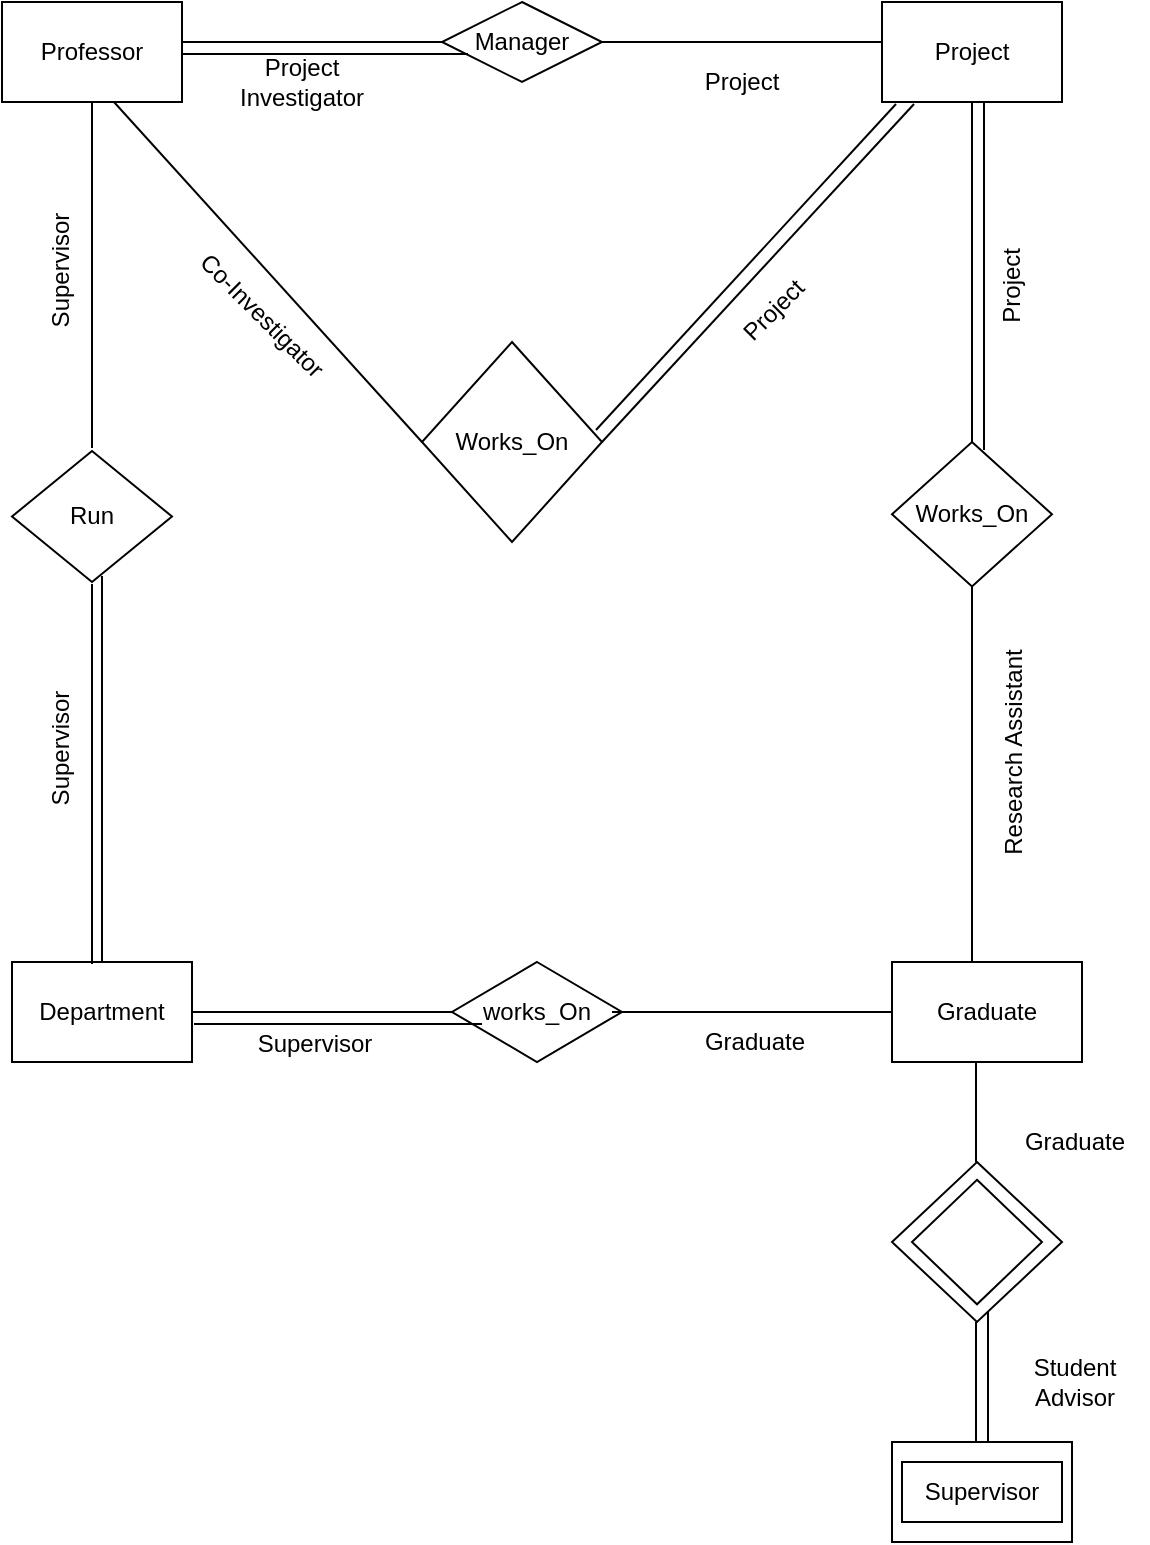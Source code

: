<mxfile type="github" version="14.2.9"><diagram id="zzBjoj9Kv_qoTOmiWQ99" name="Page-1"><mxGraphModel grid="1" shadow="0" math="0" pageHeight="1654" pageWidth="1169" pageScale="1" page="1" fold="1" arrows="1" connect="1" tooltips="1" guides="1" gridSize="10" dy="480" dx="868"><root><mxCell id="0"/><mxCell id="1" parent="0"/><mxCell id="fqFjoD4bvNdqLyDosjun-1" value="" parent="1" edge="1" style="rounded=0;html=1;jettySize=auto;orthogonalLoop=1;fontSize=11;endArrow=block;endFill=0;endSize=8;strokeWidth=1;shadow=0;labelBackgroundColor=none;edgeStyle=orthogonalEdgeStyle;"><mxGeometry as="geometry" relative="1"><mxPoint as="sourcePoint" y="40" x="100"/></mxGeometry></mxCell><mxCell id="fqFjoD4bvNdqLyDosjun-2" value="Yes" parent="1" edge="1" style="rounded=0;html=1;jettySize=auto;orthogonalLoop=1;fontSize=11;endArrow=block;endFill=0;endSize=8;strokeWidth=1;shadow=0;labelBackgroundColor=none;edgeStyle=orthogonalEdgeStyle;"><mxGeometry as="geometry" relative="1" y="20"><mxPoint as="offset"/><mxPoint as="sourcePoint" y="170" x="100"/></mxGeometry></mxCell><mxCell id="fqFjoD4bvNdqLyDosjun-3" value="No" parent="1" edge="1" style="edgeStyle=orthogonalEdgeStyle;rounded=0;html=1;jettySize=auto;orthogonalLoop=1;fontSize=11;endArrow=block;endFill=0;endSize=8;strokeWidth=1;shadow=0;labelBackgroundColor=none;"><mxGeometry as="geometry" relative="1" y="10"><mxPoint as="offset"/><mxPoint as="sourcePoint" y="130" x="150"/></mxGeometry></mxCell><mxCell id="fqFjoD4bvNdqLyDosjun-4" value="Yes" parent="1" edge="1" style="edgeStyle=orthogonalEdgeStyle;rounded=0;html=1;jettySize=auto;orthogonalLoop=1;fontSize=11;endArrow=block;endFill=0;endSize=8;strokeWidth=1;shadow=0;labelBackgroundColor=none;"><mxGeometry as="geometry" relative="1" y="10"><mxPoint as="offset"/><mxPoint as="sourcePoint" y="250" x="150"/></mxGeometry></mxCell><mxCell id="fqFjoD4bvNdqLyDosjun-5" value="Professor" parent="1" style="rounded=0;whiteSpace=wrap;html=1;" vertex="1"><mxGeometry as="geometry" y="200" x="267" height="50" width="90"/></mxCell><mxCell id="fqFjoD4bvNdqLyDosjun-6" value="Project" parent="1" style="rounded=0;whiteSpace=wrap;html=1;" vertex="1"><mxGeometry as="geometry" y="200" x="707" height="50" width="90"/></mxCell><mxCell id="fqFjoD4bvNdqLyDosjun-7" value="Manager" parent="1" style="rhombus;whiteSpace=wrap;html=1;" vertex="1"><mxGeometry as="geometry" y="200" x="487" height="40" width="80"/></mxCell><mxCell id="fqFjoD4bvNdqLyDosjun-8" value="" parent="1" edge="1" target="fqFjoD4bvNdqLyDosjun-7" style="endArrow=none;html=1;entryX=0;entryY=0.5;entryDx=0;entryDy=0;"><mxGeometry as="geometry" relative="1" height="50" width="50"><mxPoint as="sourcePoint" y="220" x="357"/><mxPoint as="targetPoint" y="60" x="417"/><Array as="points"/></mxGeometry></mxCell><mxCell id="fqFjoD4bvNdqLyDosjun-9" value="" parent="1" edge="1" style="endArrow=none;html=1;"><mxGeometry as="geometry" relative="1" height="50" width="50"><mxPoint as="sourcePoint" y="220" x="567"/><mxPoint as="targetPoint" y="220" x="707"/><Array as="points"/></mxGeometry></mxCell><mxCell id="fqFjoD4bvNdqLyDosjun-10" value="" parent="1" edge="1" style="endArrow=none;html=1;entryX=0;entryY=1;entryDx=0;entryDy=0;"><mxGeometry as="geometry" relative="1" height="50" width="50"><mxPoint as="sourcePoint" y="226" x="357"/><mxPoint as="targetPoint" y="226" x="500"/><Array as="points"/></mxGeometry></mxCell><mxCell id="fqFjoD4bvNdqLyDosjun-11" value="Department" parent="1" style="rounded=0;whiteSpace=wrap;html=1;" vertex="1"><mxGeometry as="geometry" y="680" x="272" height="50" width="90"/></mxCell><mxCell id="fqFjoD4bvNdqLyDosjun-12" value="Graduate" parent="1" style="rounded=0;whiteSpace=wrap;html=1;" vertex="1"><mxGeometry as="geometry" y="680" x="712" height="50" width="95"/></mxCell><mxCell id="fqFjoD4bvNdqLyDosjun-13" value="" parent="1" edge="1" target="fqFjoD4bvNdqLyDosjun-14" style="endArrow=none;html=1;entryX=0;entryY=0.5;entryDx=0;entryDy=0;exitX=1;exitY=0.5;exitDx=0;exitDy=0;" source="fqFjoD4bvNdqLyDosjun-11"><mxGeometry as="geometry" relative="1" height="50" width="50"><mxPoint as="sourcePoint" y="780" x="367"/><mxPoint as="targetPoint" y="660" x="417"/><Array as="points"/></mxGeometry></mxCell><mxCell id="fqFjoD4bvNdqLyDosjun-14" value="works_On" parent="1" style="rhombus;whiteSpace=wrap;html=1;" vertex="1"><mxGeometry as="geometry" y="680" x="492" height="50" width="85"/></mxCell><mxCell id="fqFjoD4bvNdqLyDosjun-15" value="" parent="1" edge="1" style="endArrow=none;html=1;entryX=0;entryY=0.5;entryDx=0;entryDy=0;"><mxGeometry as="geometry" relative="1" height="50" width="50"><mxPoint as="sourcePoint" y="705" x="572"/><mxPoint as="targetPoint" y="705" x="712"/><Array as="points"/></mxGeometry></mxCell><mxCell id="fqFjoD4bvNdqLyDosjun-16" value="" parent="1" edge="1" target="fqFjoD4bvNdqLyDosjun-17" style="endArrow=none;html=1;entryX=0.5;entryY=1;entryDx=0;entryDy=0;"><mxGeometry as="geometry" relative="1" height="50" width="50"><mxPoint as="sourcePoint" y="680" x="752"/><mxPoint as="targetPoint" y="450" x="751.5"/><Array as="points"/></mxGeometry></mxCell><mxCell id="fqFjoD4bvNdqLyDosjun-17" value="Works_On" parent="1" style="rhombus;whiteSpace=wrap;html=1;" vertex="1"><mxGeometry as="geometry" y="420" x="712" height="72.25" width="80"/></mxCell><mxCell id="fqFjoD4bvNdqLyDosjun-18" value="" parent="1" edge="1" target="fqFjoD4bvNdqLyDosjun-6" style="endArrow=none;html=1;exitX=0.5;exitY=0;exitDx=0;exitDy=0;" source="fqFjoD4bvNdqLyDosjun-17"><mxGeometry as="geometry" relative="1" height="50" width="50"><mxPoint as="sourcePoint" y="460" x="752"/><mxPoint as="targetPoint" y="253" x="752"/><Array as="points"><mxPoint y="350" x="752"/></Array></mxGeometry></mxCell><mxCell id="fqFjoD4bvNdqLyDosjun-19" value="" parent="1" edge="1" style="endArrow=none;html=1;exitX=0.5;exitY=0;exitDx=0;exitDy=0;"><mxGeometry as="geometry" relative="1" height="50" width="50"><mxPoint as="sourcePoint" y="681" x="312"/><mxPoint as="targetPoint" y="491" x="312"/><Array as="points"/></mxGeometry></mxCell><mxCell id="fqFjoD4bvNdqLyDosjun-20" value="Run" parent="1" style="rhombus;whiteSpace=wrap;html=1;" vertex="1"><mxGeometry as="geometry" y="424.5" x="272" height="65.5" width="80"/></mxCell><mxCell id="fqFjoD4bvNdqLyDosjun-21" value="" parent="1" edge="1" target="fqFjoD4bvNdqLyDosjun-5" style="endArrow=none;html=1;entryX=0.5;entryY=1;entryDx=0;entryDy=0;"><mxGeometry as="geometry" relative="1" height="50" width="50"><mxPoint as="sourcePoint" y="423" x="312"/><mxPoint as="targetPoint" y="253" x="312"/><Array as="points"/></mxGeometry></mxCell><mxCell id="fqFjoD4bvNdqLyDosjun-22" value="" parent="1" edge="1" style="endArrow=none;html=1;"><mxGeometry as="geometry" relative="1" height="50" width="50"><mxPoint as="sourcePoint" y="680" x="317"/><mxPoint as="targetPoint" y="487" x="317"/><Array as="points"/></mxGeometry></mxCell><mxCell id="fqFjoD4bvNdqLyDosjun-23" value="" parent="1" edge="1" style="endArrow=none;html=1;"><mxGeometry as="geometry" relative="1" height="50" width="50"><mxPoint as="sourcePoint" y="424" x="758"/><mxPoint as="targetPoint" y="250" x="758"/><Array as="points"><mxPoint y="348.5" x="758"/></Array></mxGeometry></mxCell><mxCell id="fqFjoD4bvNdqLyDosjun-24" value="" parent="1" edge="1" target="fqFjoD4bvNdqLyDosjun-14" style="endArrow=none;html=1;entryX=0;entryY=0.5;entryDx=0;entryDy=0;"><mxGeometry as="geometry" relative="1" height="50" width="50"><mxPoint as="sourcePoint" y="705" x="362"/><mxPoint as="targetPoint" y="705" x="502"/><Array as="points"/></mxGeometry></mxCell><mxCell id="fqFjoD4bvNdqLyDosjun-25" value="" parent="1" style="rounded=0;whiteSpace=wrap;html=1;" vertex="1"><mxGeometry as="geometry" y="920" x="712" height="50" width="90"/></mxCell><mxCell id="fqFjoD4bvNdqLyDosjun-26" value="" parent="1" style="rhombus;whiteSpace=wrap;html=1;" vertex="1"><mxGeometry as="geometry" y="780" x="712" height="80" width="85"/></mxCell><mxCell id="fqFjoD4bvNdqLyDosjun-27" value="" parent="1" edge="1" style="endArrow=none;html=1;"><mxGeometry as="geometry" relative="1" height="50" width="50"><mxPoint as="sourcePoint" y="780" x="754"/><mxPoint as="targetPoint" y="730" x="754"/><Array as="points"/></mxGeometry></mxCell><mxCell id="fqFjoD4bvNdqLyDosjun-28" value="" parent="1" edge="1" style="endArrow=none;html=1;"><mxGeometry as="geometry" relative="1" height="50" width="50"><mxPoint as="sourcePoint" y="711" x="363"/><mxPoint as="targetPoint" y="711" x="507"/><Array as="points"/></mxGeometry></mxCell><mxCell id="fqFjoD4bvNdqLyDosjun-29" value="" parent="1" style="rhombus;whiteSpace=wrap;html=1;" vertex="1"><mxGeometry as="geometry" y="788.88" x="722" height="62.25" width="65"/></mxCell><mxCell id="fqFjoD4bvNdqLyDosjun-30" value="" parent="1" edge="1" style="endArrow=none;html=1;"><mxGeometry as="geometry" relative="1" height="50" width="50"><mxPoint as="sourcePoint" y="920" x="754"/><mxPoint as="targetPoint" y="860" x="754"/><Array as="points"/></mxGeometry></mxCell><mxCell id="fqFjoD4bvNdqLyDosjun-31" value="Supervisor" parent="1" style="rounded=0;whiteSpace=wrap;html=1;" vertex="1"><mxGeometry as="geometry" y="930" x="717" height="30" width="80"/></mxCell><mxCell id="fqFjoD4bvNdqLyDosjun-32" value="" parent="1" edge="1" style="endArrow=none;html=1;"><mxGeometry as="geometry" relative="1" height="50" width="50"><mxPoint as="sourcePoint" y="920" x="760"/><mxPoint as="targetPoint" y="855" x="760"/><Array as="points"/></mxGeometry></mxCell><mxCell id="fqFjoD4bvNdqLyDosjun-33" value="Works_On" parent="1" style="rhombus;whiteSpace=wrap;html=1;" vertex="1"><mxGeometry as="geometry" y="370" x="477" height="100" width="90"/></mxCell><mxCell id="fqFjoD4bvNdqLyDosjun-34" value="" parent="1" edge="1" target="fqFjoD4bvNdqLyDosjun-5" style="endArrow=none;html=1;entryX=0.622;entryY=1;entryDx=0;entryDy=0;exitX=0;exitY=0.5;exitDx=0;exitDy=0;entryPerimeter=0;" source="fqFjoD4bvNdqLyDosjun-33"><mxGeometry as="geometry" relative="1" height="50" width="50"><mxPoint as="sourcePoint" y="400" x="447"/><mxPoint as="targetPoint" y="350" x="497"/></mxGeometry></mxCell><mxCell id="fqFjoD4bvNdqLyDosjun-35" value="" parent="1" edge="1" style="endArrow=none;html=1;"><mxGeometry as="geometry" relative="1" height="50" width="50"><mxPoint as="sourcePoint" y="414" x="564"/><mxPoint as="targetPoint" y="251" x="714"/></mxGeometry></mxCell><mxCell id="fqFjoD4bvNdqLyDosjun-36" value="" parent="1" edge="1" target="fqFjoD4bvNdqLyDosjun-6" style="endArrow=none;html=1;entryX=0.178;entryY=1.02;entryDx=0;entryDy=0;entryPerimeter=0;"><mxGeometry as="geometry" relative="1" height="50" width="50"><mxPoint as="sourcePoint" y="420" x="567"/><mxPoint as="targetPoint" y="270" x="707"/></mxGeometry></mxCell><mxCell id="fqFjoD4bvNdqLyDosjun-37" value="Project Investigator" parent="1" style="text;html=1;strokeColor=none;fillColor=none;align=center;verticalAlign=middle;whiteSpace=wrap;rounded=0;" vertex="1"><mxGeometry as="geometry" y="230" x="387" height="20" width="60"/></mxCell><mxCell id="fqFjoD4bvNdqLyDosjun-38" value="Project" parent="1" style="text;html=1;strokeColor=none;fillColor=none;align=center;verticalAlign=middle;whiteSpace=wrap;rounded=0;" vertex="1"><mxGeometry as="geometry" y="230" x="607" height="20" width="60"/></mxCell><mxCell id="fqFjoD4bvNdqLyDosjun-39" value="Co-Investigator" parent="1" style="text;html=1;strokeColor=none;fillColor=none;align=center;verticalAlign=middle;whiteSpace=wrap;rounded=0;rotation=45;" vertex="1"><mxGeometry as="geometry" y="347" x="352" height="20" width="90"/></mxCell><mxCell id="fqFjoD4bvNdqLyDosjun-40" value="Project" parent="1" style="text;html=1;strokeColor=none;fillColor=none;align=center;verticalAlign=middle;whiteSpace=wrap;rounded=0;rotation=-45;" vertex="1"><mxGeometry as="geometry" y="344" x="623" height="20" width="60"/></mxCell><mxCell id="fqFjoD4bvNdqLyDosjun-41" value="Research Assistant" parent="1" style="text;html=1;strokeColor=none;fillColor=none;align=center;verticalAlign=middle;whiteSpace=wrap;rounded=0;rotation=-90;" vertex="1"><mxGeometry as="geometry" y="565" x="718" height="20" width="110"/></mxCell><mxCell id="fqFjoD4bvNdqLyDosjun-42" value="Project&amp;nbsp;" parent="1" style="text;html=1;strokeColor=none;fillColor=none;align=center;verticalAlign=middle;whiteSpace=wrap;rounded=0;rotation=-90;" vertex="1"><mxGeometry as="geometry" y="330" x="742" height="20" width="60"/></mxCell><mxCell id="fqFjoD4bvNdqLyDosjun-43" value="Supervisor" parent="1" style="text;html=1;strokeColor=none;fillColor=none;align=center;verticalAlign=middle;whiteSpace=wrap;rounded=0;rotation=0;" vertex="1"><mxGeometry as="geometry" y="711" x="387" height="20" width="73"/></mxCell><mxCell id="fqFjoD4bvNdqLyDosjun-44" value="Graduate" parent="1" style="text;html=1;strokeColor=none;fillColor=none;align=center;verticalAlign=middle;whiteSpace=wrap;rounded=0;rotation=0;" vertex="1"><mxGeometry as="geometry" y="710" x="607" height="20" width="73"/></mxCell><mxCell id="fqFjoD4bvNdqLyDosjun-45" value="Supervisor" parent="1" style="text;html=1;strokeColor=none;fillColor=none;align=center;verticalAlign=middle;whiteSpace=wrap;rounded=0;rotation=-90;" vertex="1"><mxGeometry as="geometry" y="563" x="260" height="20" width="73"/></mxCell><mxCell id="fqFjoD4bvNdqLyDosjun-46" value="Supervisor" parent="1" style="text;html=1;strokeColor=none;fillColor=none;align=center;verticalAlign=middle;whiteSpace=wrap;rounded=0;rotation=-90;" vertex="1"><mxGeometry as="geometry" y="324" x="260" height="20" width="73"/></mxCell><mxCell id="fqFjoD4bvNdqLyDosjun-47" value="Student Advisor" parent="1" style="text;html=1;strokeColor=none;fillColor=none;align=center;verticalAlign=middle;whiteSpace=wrap;rounded=0;rotation=0;" vertex="1"><mxGeometry as="geometry" y="880" x="767" height="20" width="73"/></mxCell><mxCell id="fqFjoD4bvNdqLyDosjun-48" value="Graduate" parent="1" style="text;html=1;strokeColor=none;fillColor=none;align=center;verticalAlign=middle;whiteSpace=wrap;rounded=0;rotation=0;" vertex="1"><mxGeometry as="geometry" y="760" x="767" height="20" width="73"/></mxCell></root></mxGraphModel></diagram></mxfile>